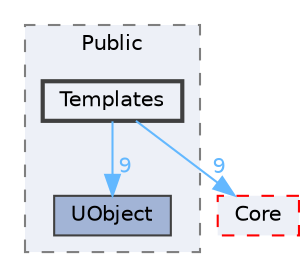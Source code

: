 digraph "Templates"
{
 // INTERACTIVE_SVG=YES
 // LATEX_PDF_SIZE
  bgcolor="transparent";
  edge [fontname=Helvetica,fontsize=10,labelfontname=Helvetica,labelfontsize=10];
  node [fontname=Helvetica,fontsize=10,shape=box,height=0.2,width=0.4];
  compound=true
  subgraph clusterdir_d202bf4e5fb27d15ff316e07c12c4ca6 {
    graph [ bgcolor="#edf0f7", pencolor="grey50", label="Public", fontname=Helvetica,fontsize=10 style="filled,dashed", URL="dir_d202bf4e5fb27d15ff316e07c12c4ca6.html",tooltip=""]
  dir_ec27b519b3809192a49df3b925bdab7c [label="UObject", fillcolor="#a2b4d6", color="grey25", style="filled", URL="dir_ec27b519b3809192a49df3b925bdab7c.html",tooltip=""];
  dir_2a4ec17139009d04592d37300dc9d43d [label="Templates", fillcolor="#edf0f7", color="grey25", style="filled,bold", URL="dir_2a4ec17139009d04592d37300dc9d43d.html",tooltip=""];
  }
  dir_0e6cddcc9caa1238c7f3774224afaa45 [label="Core", fillcolor="#edf0f7", color="red", style="filled,dashed", URL="dir_0e6cddcc9caa1238c7f3774224afaa45.html",tooltip=""];
  dir_2a4ec17139009d04592d37300dc9d43d->dir_0e6cddcc9caa1238c7f3774224afaa45 [headlabel="9", labeldistance=1.5 headhref="dir_001177_000266.html" href="dir_001177_000266.html" color="steelblue1" fontcolor="steelblue1"];
  dir_2a4ec17139009d04592d37300dc9d43d->dir_ec27b519b3809192a49df3b925bdab7c [headlabel="9", labeldistance=1.5 headhref="dir_001177_001229.html" href="dir_001177_001229.html" color="steelblue1" fontcolor="steelblue1"];
}
